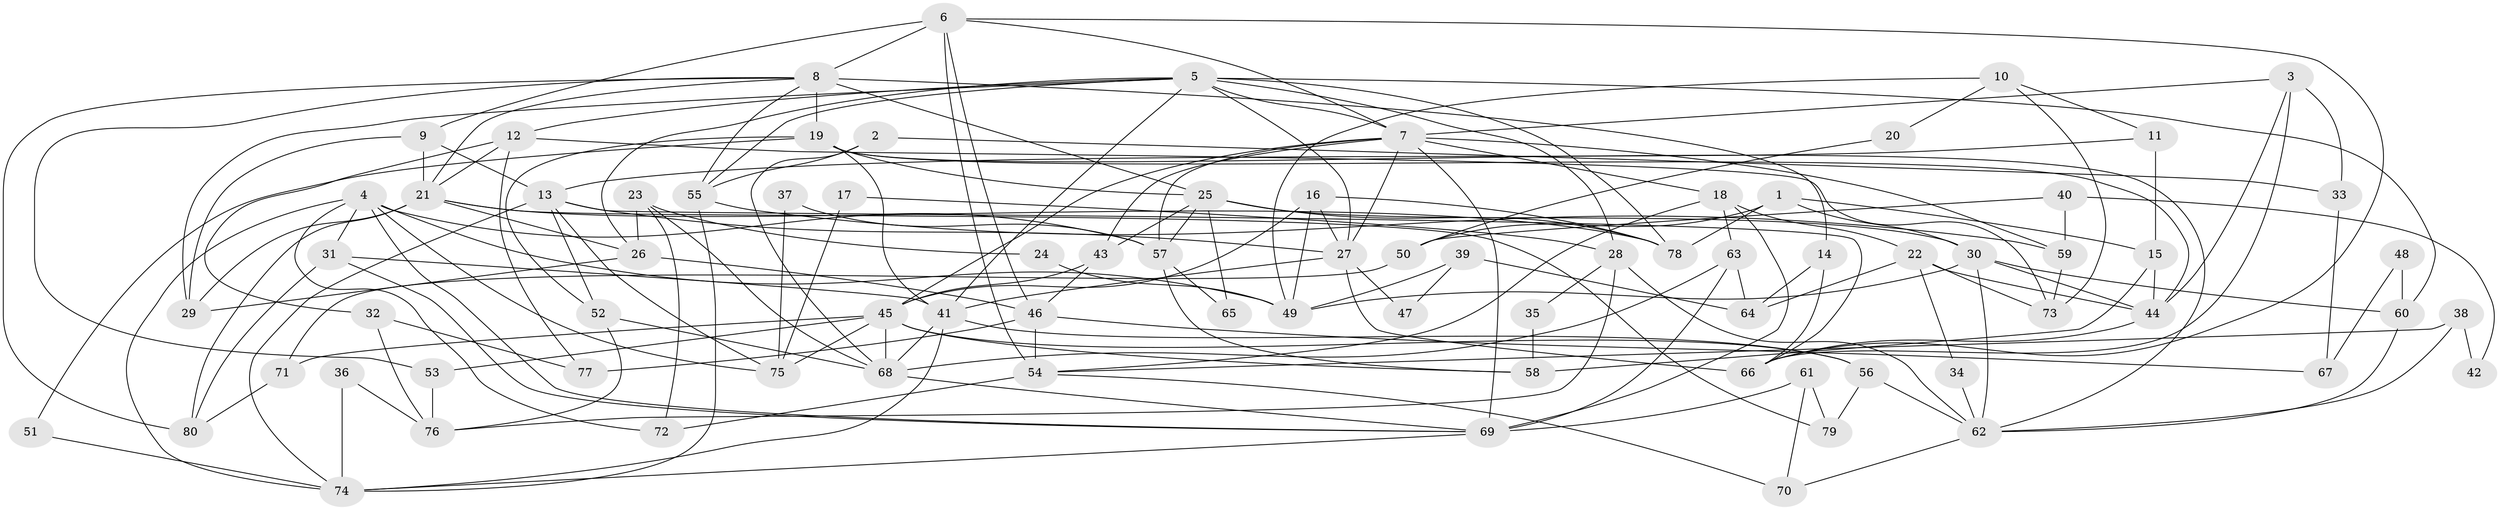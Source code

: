 // original degree distribution, {4: 0.2807017543859649, 3: 0.2982456140350877, 5: 0.15789473684210525, 2: 0.12280701754385964, 7: 0.06140350877192982, 6: 0.06140350877192982, 8: 0.008771929824561403, 9: 0.008771929824561403}
// Generated by graph-tools (version 1.1) at 2025/50/03/04/25 22:50:50]
// undirected, 80 vertices, 181 edges
graph export_dot {
  node [color=gray90,style=filled];
  1;
  2;
  3;
  4;
  5;
  6;
  7;
  8;
  9;
  10;
  11;
  12;
  13;
  14;
  15;
  16;
  17;
  18;
  19;
  20;
  21;
  22;
  23;
  24;
  25;
  26;
  27;
  28;
  29;
  30;
  31;
  32;
  33;
  34;
  35;
  36;
  37;
  38;
  39;
  40;
  41;
  42;
  43;
  44;
  45;
  46;
  47;
  48;
  49;
  50;
  51;
  52;
  53;
  54;
  55;
  56;
  57;
  58;
  59;
  60;
  61;
  62;
  63;
  64;
  65;
  66;
  67;
  68;
  69;
  70;
  71;
  72;
  73;
  74;
  75;
  76;
  77;
  78;
  79;
  80;
  1 -- 15 [weight=1.0];
  1 -- 30 [weight=1.0];
  1 -- 50 [weight=1.0];
  1 -- 78 [weight=1.0];
  2 -- 33 [weight=1.0];
  2 -- 55 [weight=1.0];
  2 -- 68 [weight=1.0];
  3 -- 7 [weight=1.0];
  3 -- 33 [weight=1.0];
  3 -- 44 [weight=1.0];
  3 -- 66 [weight=1.0];
  4 -- 31 [weight=1.0];
  4 -- 49 [weight=1.0];
  4 -- 57 [weight=1.0];
  4 -- 69 [weight=1.0];
  4 -- 72 [weight=1.0];
  4 -- 74 [weight=1.0];
  4 -- 75 [weight=1.0];
  5 -- 7 [weight=1.0];
  5 -- 12 [weight=1.0];
  5 -- 26 [weight=1.0];
  5 -- 27 [weight=1.0];
  5 -- 28 [weight=1.0];
  5 -- 29 [weight=1.0];
  5 -- 41 [weight=1.0];
  5 -- 55 [weight=1.0];
  5 -- 60 [weight=1.0];
  5 -- 78 [weight=1.0];
  6 -- 7 [weight=2.0];
  6 -- 8 [weight=1.0];
  6 -- 9 [weight=1.0];
  6 -- 46 [weight=1.0];
  6 -- 54 [weight=2.0];
  6 -- 66 [weight=1.0];
  7 -- 18 [weight=2.0];
  7 -- 27 [weight=1.0];
  7 -- 43 [weight=1.0];
  7 -- 45 [weight=1.0];
  7 -- 57 [weight=1.0];
  7 -- 59 [weight=1.0];
  7 -- 69 [weight=2.0];
  8 -- 14 [weight=1.0];
  8 -- 19 [weight=2.0];
  8 -- 21 [weight=1.0];
  8 -- 25 [weight=1.0];
  8 -- 53 [weight=1.0];
  8 -- 55 [weight=1.0];
  8 -- 80 [weight=1.0];
  9 -- 13 [weight=1.0];
  9 -- 21 [weight=1.0];
  9 -- 29 [weight=1.0];
  10 -- 11 [weight=1.0];
  10 -- 20 [weight=1.0];
  10 -- 49 [weight=1.0];
  10 -- 73 [weight=1.0];
  11 -- 13 [weight=1.0];
  11 -- 15 [weight=1.0];
  12 -- 21 [weight=1.0];
  12 -- 32 [weight=1.0];
  12 -- 73 [weight=1.0];
  12 -- 77 [weight=1.0];
  13 -- 27 [weight=1.0];
  13 -- 52 [weight=1.0];
  13 -- 66 [weight=1.0];
  13 -- 74 [weight=1.0];
  13 -- 75 [weight=1.0];
  14 -- 64 [weight=1.0];
  14 -- 66 [weight=1.0];
  15 -- 44 [weight=1.0];
  15 -- 58 [weight=1.0];
  16 -- 27 [weight=1.0];
  16 -- 45 [weight=1.0];
  16 -- 49 [weight=1.0];
  16 -- 78 [weight=1.0];
  17 -- 28 [weight=1.0];
  17 -- 75 [weight=1.0];
  18 -- 22 [weight=1.0];
  18 -- 54 [weight=1.0];
  18 -- 63 [weight=1.0];
  18 -- 69 [weight=1.0];
  19 -- 25 [weight=1.0];
  19 -- 41 [weight=1.0];
  19 -- 44 [weight=2.0];
  19 -- 51 [weight=1.0];
  19 -- 52 [weight=1.0];
  19 -- 62 [weight=1.0];
  20 -- 50 [weight=1.0];
  21 -- 26 [weight=1.0];
  21 -- 29 [weight=2.0];
  21 -- 78 [weight=1.0];
  21 -- 79 [weight=1.0];
  21 -- 80 [weight=1.0];
  22 -- 34 [weight=1.0];
  22 -- 44 [weight=2.0];
  22 -- 64 [weight=1.0];
  22 -- 73 [weight=1.0];
  23 -- 24 [weight=1.0];
  23 -- 26 [weight=1.0];
  23 -- 68 [weight=1.0];
  23 -- 72 [weight=1.0];
  24 -- 49 [weight=1.0];
  25 -- 30 [weight=1.0];
  25 -- 43 [weight=1.0];
  25 -- 57 [weight=1.0];
  25 -- 65 [weight=1.0];
  25 -- 78 [weight=1.0];
  26 -- 29 [weight=1.0];
  26 -- 46 [weight=1.0];
  27 -- 41 [weight=1.0];
  27 -- 47 [weight=1.0];
  27 -- 66 [weight=1.0];
  28 -- 35 [weight=1.0];
  28 -- 62 [weight=1.0];
  28 -- 76 [weight=1.0];
  30 -- 44 [weight=1.0];
  30 -- 49 [weight=1.0];
  30 -- 60 [weight=1.0];
  30 -- 62 [weight=1.0];
  31 -- 41 [weight=1.0];
  31 -- 69 [weight=1.0];
  31 -- 80 [weight=1.0];
  32 -- 76 [weight=1.0];
  32 -- 77 [weight=1.0];
  33 -- 67 [weight=1.0];
  34 -- 62 [weight=1.0];
  35 -- 58 [weight=1.0];
  36 -- 74 [weight=1.0];
  36 -- 76 [weight=1.0];
  37 -- 57 [weight=1.0];
  37 -- 75 [weight=1.0];
  38 -- 42 [weight=1.0];
  38 -- 54 [weight=1.0];
  38 -- 62 [weight=1.0];
  39 -- 47 [weight=1.0];
  39 -- 49 [weight=1.0];
  39 -- 64 [weight=1.0];
  40 -- 42 [weight=1.0];
  40 -- 50 [weight=1.0];
  40 -- 59 [weight=1.0];
  41 -- 56 [weight=1.0];
  41 -- 68 [weight=1.0];
  41 -- 74 [weight=1.0];
  43 -- 45 [weight=1.0];
  43 -- 46 [weight=1.0];
  44 -- 66 [weight=1.0];
  45 -- 53 [weight=1.0];
  45 -- 56 [weight=1.0];
  45 -- 58 [weight=1.0];
  45 -- 68 [weight=1.0];
  45 -- 71 [weight=1.0];
  45 -- 75 [weight=1.0];
  46 -- 54 [weight=1.0];
  46 -- 67 [weight=1.0];
  46 -- 77 [weight=1.0];
  48 -- 60 [weight=1.0];
  48 -- 67 [weight=1.0];
  50 -- 71 [weight=1.0];
  51 -- 74 [weight=1.0];
  52 -- 68 [weight=1.0];
  52 -- 76 [weight=1.0];
  53 -- 76 [weight=1.0];
  54 -- 70 [weight=1.0];
  54 -- 72 [weight=1.0];
  55 -- 59 [weight=1.0];
  55 -- 74 [weight=1.0];
  56 -- 62 [weight=1.0];
  56 -- 79 [weight=1.0];
  57 -- 58 [weight=1.0];
  57 -- 65 [weight=1.0];
  59 -- 73 [weight=1.0];
  60 -- 62 [weight=1.0];
  61 -- 69 [weight=1.0];
  61 -- 70 [weight=1.0];
  61 -- 79 [weight=1.0];
  62 -- 70 [weight=1.0];
  63 -- 64 [weight=1.0];
  63 -- 68 [weight=1.0];
  63 -- 69 [weight=1.0];
  68 -- 69 [weight=1.0];
  69 -- 74 [weight=1.0];
  71 -- 80 [weight=1.0];
}
